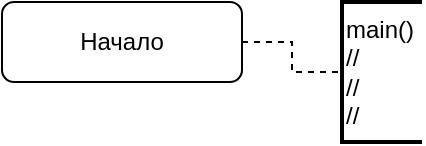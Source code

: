 <mxfile version="16.5.1" type="device"><diagram id="Wy-8WkOXHpx72jt-hfLD" name="Page-1"><mxGraphModel dx="1038" dy="649" grid="1" gridSize="10" guides="1" tooltips="1" connect="1" arrows="1" fold="1" page="1" pageScale="1" pageWidth="850" pageHeight="1100" math="0" shadow="0"><root><mxCell id="0"/><mxCell id="1" parent="0"/><mxCell id="cSFpFav9aikg6c_FKkay-3" style="edgeStyle=orthogonalEdgeStyle;rounded=0;orthogonalLoop=1;jettySize=auto;html=1;entryX=0;entryY=0.5;entryDx=0;entryDy=0;entryPerimeter=0;endArrow=none;endFill=0;dashed=1;" edge="1" parent="1" source="cSFpFav9aikg6c_FKkay-1" target="cSFpFav9aikg6c_FKkay-2"><mxGeometry relative="1" as="geometry"/></mxCell><mxCell id="cSFpFav9aikg6c_FKkay-1" value="Начало" style="rounded=1;whiteSpace=wrap;html=1;" vertex="1" parent="1"><mxGeometry x="120" y="120" width="120" height="40" as="geometry"/></mxCell><mxCell id="cSFpFav9aikg6c_FKkay-2" value="main()&lt;br&gt;//&lt;br&gt;//&lt;br&gt;//" style="strokeWidth=2;html=1;shape=mxgraph.flowchart.annotation_1;align=left;pointerEvents=1;" vertex="1" parent="1"><mxGeometry x="290" y="120" width="40" height="70" as="geometry"/></mxCell></root></mxGraphModel></diagram></mxfile>